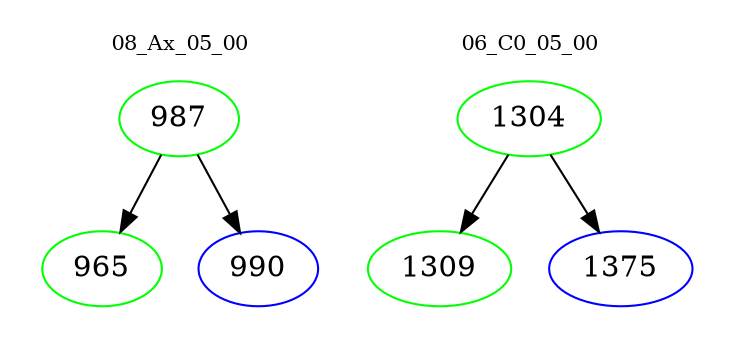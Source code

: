 digraph{
subgraph cluster_0 {
color = white
label = "08_Ax_05_00";
fontsize=10;
T0_987 [label="987", color="green"]
T0_987 -> T0_965 [color="black"]
T0_965 [label="965", color="green"]
T0_987 -> T0_990 [color="black"]
T0_990 [label="990", color="blue"]
}
subgraph cluster_1 {
color = white
label = "06_C0_05_00";
fontsize=10;
T1_1304 [label="1304", color="green"]
T1_1304 -> T1_1309 [color="black"]
T1_1309 [label="1309", color="green"]
T1_1304 -> T1_1375 [color="black"]
T1_1375 [label="1375", color="blue"]
}
}
